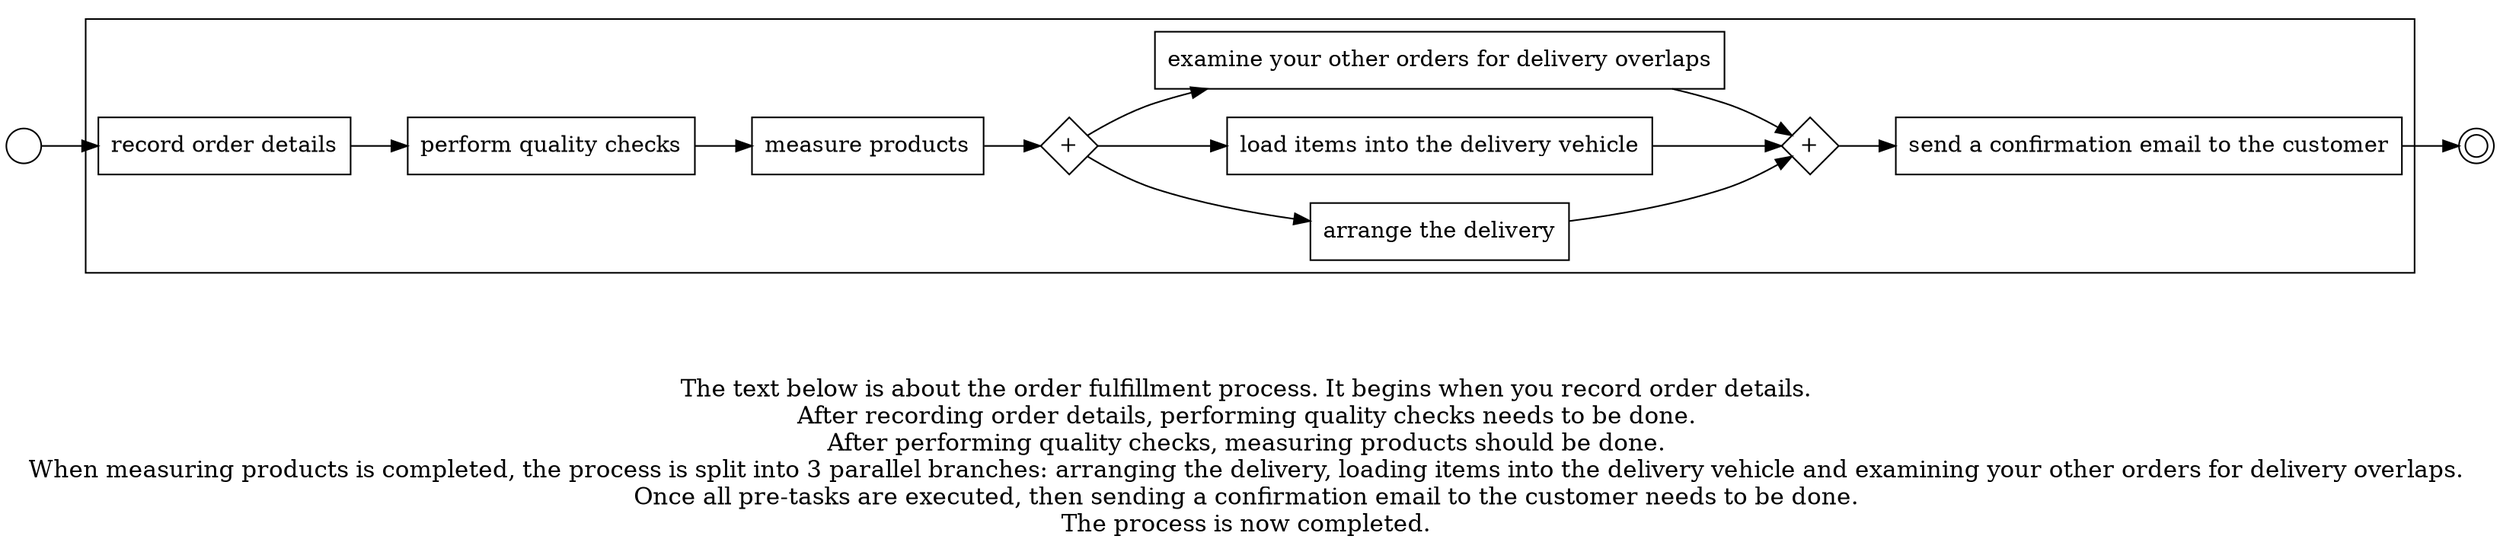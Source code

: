 digraph order_fulfillment_process_19 {
	graph [rankdir=LR]
	START_NODE [label="" shape=circle width=0.3]
	subgraph CLUSTER_0 {
		"record order details" [shape=box]
		"perform quality checks" [shape=box]
		"record order details" -> "perform quality checks"
		"measure products" [shape=box]
		"perform quality checks" -> "measure products"
		"AND_SPLIT--4. Dispatching the products_IT5F" [label="+" fixedsize=true shape=diamond width=0.5]
		"measure products" -> "AND_SPLIT--4. Dispatching the products_IT5F"
		"arrange the delivery" [shape=box]
		"AND_SPLIT--4. Dispatching the products_IT5F" -> "arrange the delivery"
		"load items into the delivery vehicle" [shape=box]
		"AND_SPLIT--4. Dispatching the products_IT5F" -> "load items into the delivery vehicle"
		"examine your other orders for delivery overlaps" [shape=box]
		"AND_SPLIT--4. Dispatching the products_IT5F" -> "examine your other orders for delivery overlaps"
		"AND_JOIN--4. Dispatching the products_IT5F" [label="+" fixedsize=true shape=diamond width=0.5]
		"arrange the delivery" -> "AND_JOIN--4. Dispatching the products_IT5F"
		"load items into the delivery vehicle" -> "AND_JOIN--4. Dispatching the products_IT5F"
		"examine your other orders for delivery overlaps" -> "AND_JOIN--4. Dispatching the products_IT5F"
		"send a confirmation email to the customer" [shape=box]
		"AND_JOIN--4. Dispatching the products_IT5F" -> "send a confirmation email to the customer"
	}
	START_NODE -> "record order details"
	END_NODE [label="" shape=doublecircle width=0.2]
	"send a confirmation email to the customer" -> END_NODE
	fontsize=15 label="\n\n
The text below is about the order fulfillment process. It begins when you record order details. 
After recording order details, performing quality checks needs to be done. 
After performing quality checks, measuring products should be done. 
When measuring products is completed, the process is split into 3 parallel branches: arranging the delivery, loading items into the delivery vehicle and examining your other orders for delivery overlaps. 
Once all pre-tasks are executed, then sending a confirmation email to the customer needs to be done. 
The process is now completed. 
"
}
